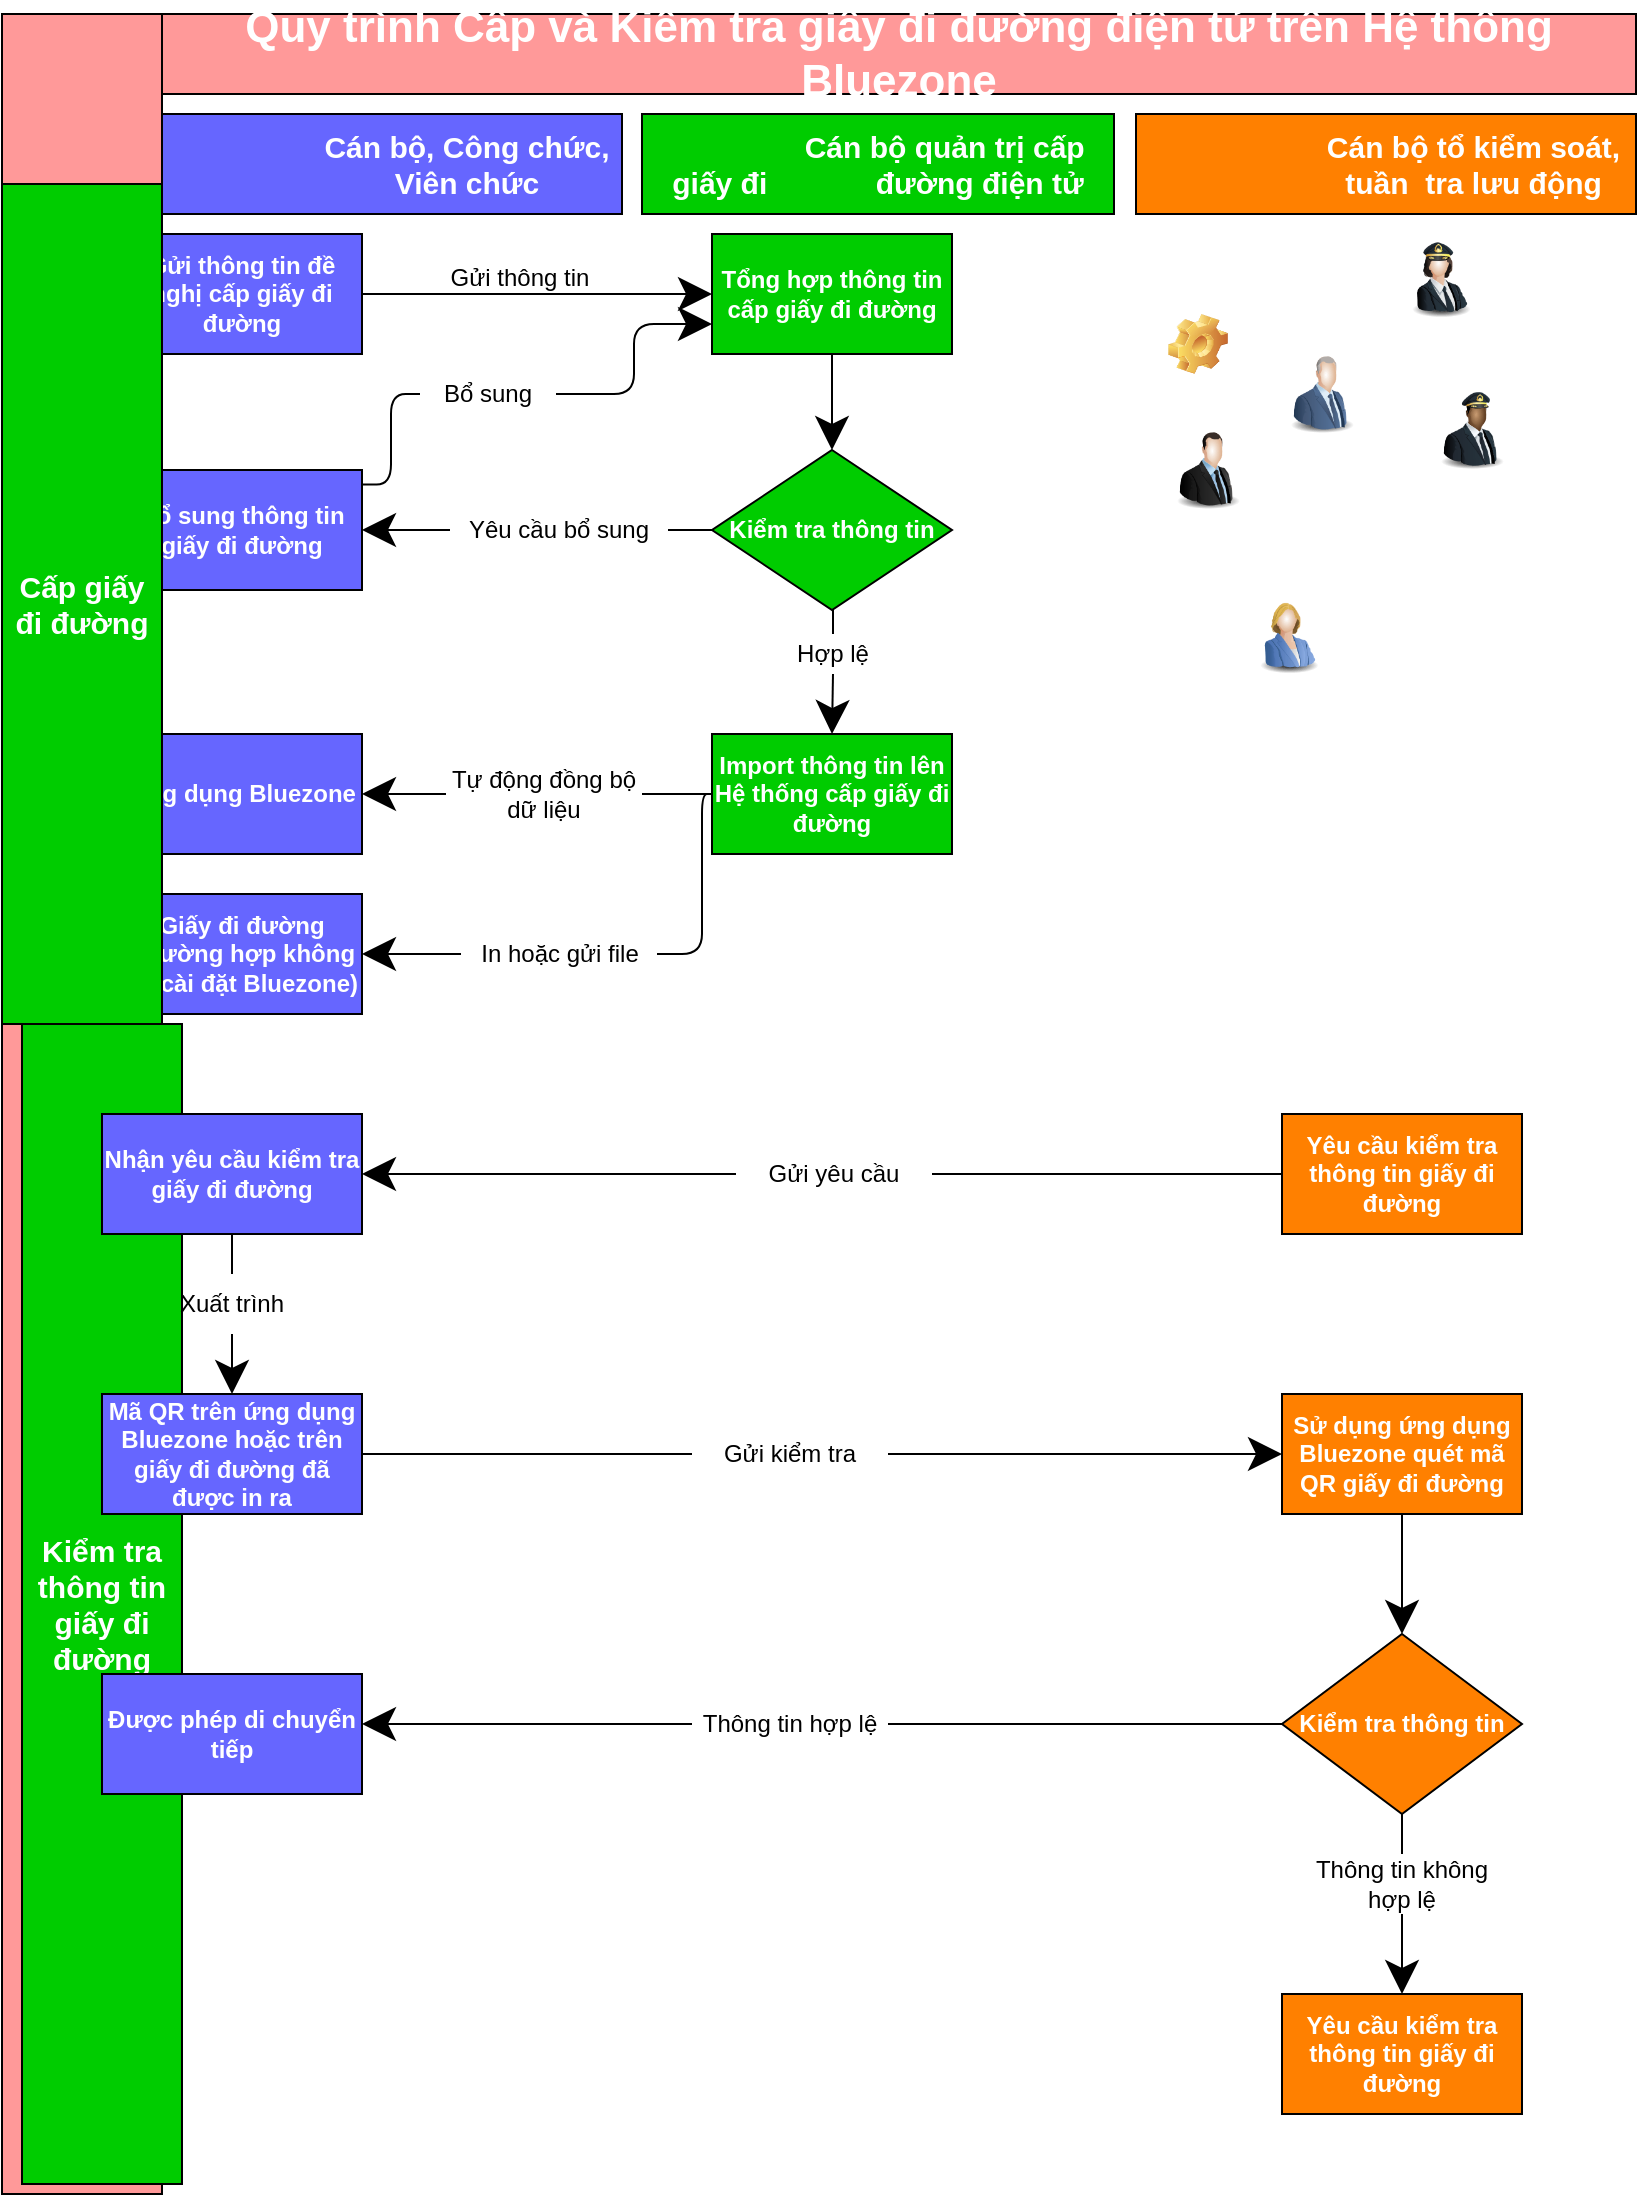 <mxfile version="15.3.5" type="github">
  <diagram id="aXsHD7Z4nfJTBLjKKZMQ" name="Page-1">
    <mxGraphModel dx="1038" dy="579" grid="1" gridSize="10" guides="1" tooltips="1" connect="1" arrows="1" fold="1" page="1" pageScale="1" pageWidth="827" pageHeight="1169" math="0" shadow="0">
      <root>
        <mxCell id="0" />
        <mxCell id="1" parent="0" />
        <mxCell id="8f64qvsZTYQRd2PqQDZX-1" value="&lt;b&gt;&lt;font style=&quot;font-size: 22px&quot; color=&quot;#ffffff&quot;&gt;Quy trình Cấp và Kiểm tra giấy đi đường điện tử trên Hệ thống Bluezone&lt;/font&gt;&lt;/b&gt;" style="rounded=0;whiteSpace=wrap;html=1;hachureGap=4;pointerEvents=0;fillColor=#FF9999;" parent="1" vertex="1">
          <mxGeometry x="90" y="10" width="737" height="40" as="geometry" />
        </mxCell>
        <mxCell id="8f64qvsZTYQRd2PqQDZX-15" value="&lt;font color=&quot;#ffffff&quot; size=&quot;1&quot;&gt;&lt;b style=&quot;font-size: 15px&quot;&gt;&amp;nbsp; &amp;nbsp; &amp;nbsp; &amp;nbsp; &amp;nbsp; &amp;nbsp; &amp;nbsp; &amp;nbsp; &amp;nbsp; &amp;nbsp;Cán bộ, Công chức,&amp;nbsp; &amp;nbsp; &amp;nbsp; &amp;nbsp; &amp;nbsp; &amp;nbsp; &amp;nbsp; &amp;nbsp; &amp;nbsp; &amp;nbsp; Viên chức&lt;/b&gt;&lt;/font&gt;" style="rounded=0;whiteSpace=wrap;html=1;hachureGap=4;pointerEvents=0;fillColor=#6666FF;" parent="1" vertex="1">
          <mxGeometry x="90" y="60" width="230" height="50" as="geometry" />
        </mxCell>
        <mxCell id="8f64qvsZTYQRd2PqQDZX-16" value="&lt;font color=&quot;#ffffff&quot; size=&quot;1&quot;&gt;&lt;b style=&quot;font-size: 15px&quot;&gt;&amp;nbsp; &amp;nbsp; &amp;nbsp; &amp;nbsp; &amp;nbsp; &amp;nbsp; &amp;nbsp; &amp;nbsp; Cán bộ quản trị cấp giấy đi&amp;nbsp; &amp;nbsp; &amp;nbsp; &amp;nbsp; &amp;nbsp; &amp;nbsp; &amp;nbsp;đường điện tử&lt;/b&gt;&lt;/font&gt;" style="rounded=0;whiteSpace=wrap;html=1;hachureGap=4;pointerEvents=0;fillColor=#00CC00;" parent="1" vertex="1">
          <mxGeometry x="330" y="60" width="236" height="50" as="geometry" />
        </mxCell>
        <mxCell id="8f64qvsZTYQRd2PqQDZX-17" value="&lt;font color=&quot;#ffffff&quot; size=&quot;1&quot;&gt;&lt;b style=&quot;font-size: 15px&quot;&gt;&amp;nbsp; &amp;nbsp; &amp;nbsp; &amp;nbsp; &amp;nbsp; &amp;nbsp; &amp;nbsp; &amp;nbsp; &amp;nbsp; &amp;nbsp; &amp;nbsp; Cán bộ tổ kiểm soát,&amp;nbsp; &amp;nbsp; &amp;nbsp; &amp;nbsp; &amp;nbsp; &amp;nbsp; &amp;nbsp; &amp;nbsp; &amp;nbsp; &amp;nbsp; &amp;nbsp; &amp;nbsp;tuần&amp;nbsp; tra lưu động&lt;/b&gt;&lt;/font&gt;" style="rounded=0;whiteSpace=wrap;html=1;hachureGap=4;pointerEvents=0;fillColor=#FF8000;" parent="1" vertex="1">
          <mxGeometry x="577" y="60" width="250" height="50" as="geometry" />
        </mxCell>
        <mxCell id="8f64qvsZTYQRd2PqQDZX-18" value="" style="image;html=1;image=img/lib/clip_art/people/Suit_Man_128x128.png;hachureGap=4;pointerEvents=0;fillColor=#00CC00;" parent="1" vertex="1">
          <mxGeometry x="593" y="218" width="40" height="40" as="geometry" />
        </mxCell>
        <mxCell id="8f64qvsZTYQRd2PqQDZX-20" value="" style="image;html=1;image=img/lib/clip_art/people/Suit_Woman_Blue_128x128.png;hachureGap=4;pointerEvents=0;fillColor=#00CC00;" parent="1" vertex="1">
          <mxGeometry x="633" y="300" width="40" height="40" as="geometry" />
        </mxCell>
        <mxCell id="8f64qvsZTYQRd2PqQDZX-21" value="" style="image;html=1;image=img/lib/clip_art/people/Suit_Man_Blue_128x128.png;hachureGap=4;pointerEvents=0;fillColor=#00CC00;" parent="1" vertex="1">
          <mxGeometry x="650" y="180" width="40" height="40" as="geometry" />
        </mxCell>
        <mxCell id="8f64qvsZTYQRd2PqQDZX-22" value="" style="shape=image;html=1;verticalLabelPosition=bottom;verticalAlign=top;imageAspect=0;image=img/clipart/Gear_128x128.png;hachureGap=4;pointerEvents=0;fillColor=#00CC00;" parent="1" vertex="1">
          <mxGeometry x="593" y="160" width="30" height="30" as="geometry" />
        </mxCell>
        <mxCell id="8f64qvsZTYQRd2PqQDZX-23" value="" style="image;html=1;image=img/lib/clip_art/people/Pilot_Man_Black_128x128.png;hachureGap=4;pointerEvents=0;fillColor=#00CC00;" parent="1" vertex="1">
          <mxGeometry x="720" y="198" width="50" height="40" as="geometry" />
        </mxCell>
        <mxCell id="8f64qvsZTYQRd2PqQDZX-24" value="" style="image;html=1;image=img/lib/clip_art/people/Pilot_Woman_128x128.png;hachureGap=4;pointerEvents=0;fillColor=#00CC00;" parent="1" vertex="1">
          <mxGeometry x="699" y="122" width="60" height="40" as="geometry" />
        </mxCell>
        <mxCell id="8f64qvsZTYQRd2PqQDZX-26" value="&lt;font color=&quot;#ffffff&quot;&gt;&lt;b&gt;Gửi thông tin đề nghị cấp giấy đi đường&lt;/b&gt;&lt;/font&gt;" style="rounded=0;whiteSpace=wrap;html=1;hachureGap=4;pointerEvents=0;fillColor=#6666FF;" parent="1" vertex="1">
          <mxGeometry x="70" y="120" width="120" height="60" as="geometry" />
        </mxCell>
        <mxCell id="8f64qvsZTYQRd2PqQDZX-27" value="&lt;font color=&quot;#ffffff&quot;&gt;&lt;b&gt;Tổng hợp thông tin cấp giấy đi đường&lt;/b&gt;&lt;/font&gt;" style="rounded=0;whiteSpace=wrap;html=1;hachureGap=4;pointerEvents=0;fillColor=#00CC00;" parent="1" vertex="1">
          <mxGeometry x="365" y="120" width="120" height="60" as="geometry" />
        </mxCell>
        <mxCell id="8f64qvsZTYQRd2PqQDZX-28" value="&lt;b&gt;&lt;font color=&quot;#ffffff&quot;&gt;Kiểm tra thông tin&lt;/font&gt;&lt;/b&gt;" style="rhombus;whiteSpace=wrap;html=1;hachureGap=4;pointerEvents=0;fillColor=#00CC00;" parent="1" vertex="1">
          <mxGeometry x="365" y="228" width="120" height="80" as="geometry" />
        </mxCell>
        <mxCell id="8f64qvsZTYQRd2PqQDZX-29" value="&lt;font color=&quot;#ffffff&quot;&gt;&lt;b&gt;Bổ sung thông tin giấy đi đường&lt;/b&gt;&lt;/font&gt;" style="rounded=0;whiteSpace=wrap;html=1;hachureGap=4;pointerEvents=0;fillColor=#6666FF;" parent="1" vertex="1">
          <mxGeometry x="70" y="238" width="120" height="60" as="geometry" />
        </mxCell>
        <mxCell id="8f64qvsZTYQRd2PqQDZX-33" value="" style="edgeStyle=elbowEdgeStyle;elbow=horizontal;endArrow=classic;html=1;startSize=14;endSize=14;targetPerimeterSpacing=8;entryX=0;entryY=0.75;entryDx=0;entryDy=0;startArrow=none;" parent="1" target="8f64qvsZTYQRd2PqQDZX-27" edge="1">
          <mxGeometry width="50" height="50" relative="1" as="geometry">
            <mxPoint x="287" y="200" as="sourcePoint" />
            <mxPoint x="350" y="170" as="targetPoint" />
          </mxGeometry>
        </mxCell>
        <mxCell id="8f64qvsZTYQRd2PqQDZX-34" value="" style="endArrow=classic;html=1;startSize=14;endSize=14;targetPerimeterSpacing=8;exitX=0;exitY=0.5;exitDx=0;exitDy=0;entryX=1;entryY=0.5;entryDx=0;entryDy=0;startArrow=none;" parent="1" source="8f64qvsZTYQRd2PqQDZX-40" target="8f64qvsZTYQRd2PqQDZX-29" edge="1">
          <mxGeometry width="50" height="50" relative="1" as="geometry">
            <mxPoint x="300" y="220" as="sourcePoint" />
            <mxPoint x="350" y="170" as="targetPoint" />
          </mxGeometry>
        </mxCell>
        <mxCell id="8f64qvsZTYQRd2PqQDZX-35" value="" style="endArrow=classic;html=1;startSize=14;endSize=14;sourcePerimeterSpacing=8;targetPerimeterSpacing=8;exitX=1;exitY=0.5;exitDx=0;exitDy=0;entryX=0;entryY=0.5;entryDx=0;entryDy=0;" parent="1" source="8f64qvsZTYQRd2PqQDZX-26" target="8f64qvsZTYQRd2PqQDZX-27" edge="1">
          <mxGeometry width="50" height="50" relative="1" as="geometry">
            <mxPoint x="300" y="220" as="sourcePoint" />
            <mxPoint x="350" y="170" as="targetPoint" />
          </mxGeometry>
        </mxCell>
        <mxCell id="8f64qvsZTYQRd2PqQDZX-37" value="Gửi thông tin" style="text;html=1;strokeColor=none;fillColor=none;align=center;verticalAlign=middle;whiteSpace=wrap;rounded=0;hachureGap=4;pointerEvents=0;" parent="1" vertex="1">
          <mxGeometry x="219" y="132" width="100" height="20" as="geometry" />
        </mxCell>
        <mxCell id="8f64qvsZTYQRd2PqQDZX-38" value="&lt;font color=&quot;#ffffff&quot;&gt;&lt;b&gt;Import thông tin lên Hệ thống cấp giấy đi đường&lt;/b&gt;&lt;/font&gt;" style="rounded=0;whiteSpace=wrap;html=1;hachureGap=4;pointerEvents=0;fillColor=#00CC00;" parent="1" vertex="1">
          <mxGeometry x="365" y="370" width="120" height="60" as="geometry" />
        </mxCell>
        <mxCell id="8f64qvsZTYQRd2PqQDZX-41" value="" style="endArrow=classic;html=1;startSize=14;endSize=14;sourcePerimeterSpacing=8;targetPerimeterSpacing=8;exitX=0.5;exitY=1;exitDx=0;exitDy=0;entryX=0.5;entryY=0;entryDx=0;entryDy=0;" parent="1" source="8f64qvsZTYQRd2PqQDZX-27" target="8f64qvsZTYQRd2PqQDZX-28" edge="1">
          <mxGeometry width="50" height="50" relative="1" as="geometry">
            <mxPoint x="300" y="300" as="sourcePoint" />
            <mxPoint x="350" y="250" as="targetPoint" />
          </mxGeometry>
        </mxCell>
        <mxCell id="8f64qvsZTYQRd2PqQDZX-40" value="Yêu cầu bổ sung" style="text;html=1;strokeColor=none;fillColor=none;align=center;verticalAlign=middle;whiteSpace=wrap;rounded=0;hachureGap=4;pointerEvents=0;" parent="1" vertex="1">
          <mxGeometry x="234" y="258" width="109" height="20" as="geometry" />
        </mxCell>
        <mxCell id="8f64qvsZTYQRd2PqQDZX-42" value="" style="endArrow=none;html=1;startSize=14;endSize=14;sourcePerimeterSpacing=8;exitX=0;exitY=0.5;exitDx=0;exitDy=0;entryX=1;entryY=0.5;entryDx=0;entryDy=0;" parent="1" source="8f64qvsZTYQRd2PqQDZX-28" target="8f64qvsZTYQRd2PqQDZX-40" edge="1">
          <mxGeometry width="50" height="50" relative="1" as="geometry">
            <mxPoint x="365" y="268" as="sourcePoint" />
            <mxPoint x="190" y="268" as="targetPoint" />
          </mxGeometry>
        </mxCell>
        <mxCell id="8f64qvsZTYQRd2PqQDZX-36" value="Bổ sung" style="text;html=1;strokeColor=none;fillColor=none;align=center;verticalAlign=middle;whiteSpace=wrap;rounded=0;hachureGap=4;pointerEvents=0;" parent="1" vertex="1">
          <mxGeometry x="219" y="190" width="68" height="20" as="geometry" />
        </mxCell>
        <mxCell id="8f64qvsZTYQRd2PqQDZX-43" value="" style="edgeStyle=elbowEdgeStyle;elbow=horizontal;endArrow=none;html=1;startSize=14;endSize=14;sourcePerimeterSpacing=8;exitX=1.001;exitY=0.12;exitDx=0;exitDy=0;exitPerimeter=0;" parent="1" source="8f64qvsZTYQRd2PqQDZX-29" target="8f64qvsZTYQRd2PqQDZX-36" edge="1">
          <mxGeometry width="50" height="50" relative="1" as="geometry">
            <mxPoint x="190.12" y="245.2" as="sourcePoint" />
            <mxPoint x="365" y="165" as="targetPoint" />
          </mxGeometry>
        </mxCell>
        <mxCell id="8f64qvsZTYQRd2PqQDZX-45" value="" style="endArrow=classic;html=1;startSize=14;endSize=14;targetPerimeterSpacing=8;exitX=0.5;exitY=1;exitDx=0;exitDy=0;startArrow=none;entryX=0.5;entryY=0;entryDx=0;entryDy=0;" parent="1" source="8f64qvsZTYQRd2PqQDZX-50" target="8f64qvsZTYQRd2PqQDZX-38" edge="1">
          <mxGeometry width="50" height="50" relative="1" as="geometry">
            <mxPoint x="425.5" y="308" as="sourcePoint" />
            <mxPoint x="425" y="370" as="targetPoint" />
          </mxGeometry>
        </mxCell>
        <mxCell id="8f64qvsZTYQRd2PqQDZX-50" value="Hợp lệ" style="text;html=1;strokeColor=none;fillColor=none;align=center;verticalAlign=middle;whiteSpace=wrap;rounded=0;hachureGap=4;pointerEvents=0;" parent="1" vertex="1">
          <mxGeometry x="398" y="320" width="55" height="20" as="geometry" />
        </mxCell>
        <mxCell id="8f64qvsZTYQRd2PqQDZX-54" value="" style="endArrow=none;html=1;startSize=14;endSize=14;sourcePerimeterSpacing=8;exitX=0.5;exitY=1;exitDx=0;exitDy=0;entryX=0.5;entryY=0;entryDx=0;entryDy=0;" parent="1" target="8f64qvsZTYQRd2PqQDZX-50" edge="1">
          <mxGeometry width="50" height="50" relative="1" as="geometry">
            <mxPoint x="425.5" y="308" as="sourcePoint" />
            <mxPoint x="425.5" y="356" as="targetPoint" />
          </mxGeometry>
        </mxCell>
        <mxCell id="8f64qvsZTYQRd2PqQDZX-55" value="&lt;font color=&quot;#ffffff&quot;&gt;&lt;b&gt;Ứng dụng Bluezone&lt;/b&gt;&lt;/font&gt;" style="rounded=0;whiteSpace=wrap;html=1;hachureGap=4;pointerEvents=0;fillColor=#6666FF;" parent="1" vertex="1">
          <mxGeometry x="70" y="370" width="120" height="60" as="geometry" />
        </mxCell>
        <mxCell id="8f64qvsZTYQRd2PqQDZX-65" value="" style="endArrow=classic;html=1;startSize=14;endSize=14;targetPerimeterSpacing=8;exitX=0;exitY=0.5;exitDx=0;exitDy=0;entryX=1;entryY=0.5;entryDx=0;entryDy=0;startArrow=none;" parent="1" source="8f64qvsZTYQRd2PqQDZX-47" target="8f64qvsZTYQRd2PqQDZX-55" edge="1">
          <mxGeometry width="50" height="50" relative="1" as="geometry">
            <mxPoint x="280" y="380" as="sourcePoint" />
            <mxPoint x="330" y="330" as="targetPoint" />
          </mxGeometry>
        </mxCell>
        <mxCell id="8f64qvsZTYQRd2PqQDZX-47" value="Tự động đồng bộ dữ liệu" style="text;html=1;strokeColor=none;fillColor=none;align=center;verticalAlign=middle;whiteSpace=wrap;rounded=0;hachureGap=4;pointerEvents=0;" parent="1" vertex="1">
          <mxGeometry x="232" y="390" width="98" height="20" as="geometry" />
        </mxCell>
        <mxCell id="8f64qvsZTYQRd2PqQDZX-66" value="" style="endArrow=none;html=1;startSize=14;endSize=14;sourcePerimeterSpacing=8;exitX=0;exitY=0.5;exitDx=0;exitDy=0;entryX=1;entryY=0.5;entryDx=0;entryDy=0;" parent="1" source="8f64qvsZTYQRd2PqQDZX-38" target="8f64qvsZTYQRd2PqQDZX-47" edge="1">
          <mxGeometry width="50" height="50" relative="1" as="geometry">
            <mxPoint x="365" y="400" as="sourcePoint" />
            <mxPoint x="190" y="400" as="targetPoint" />
          </mxGeometry>
        </mxCell>
        <mxCell id="8f64qvsZTYQRd2PqQDZX-67" value="&lt;font color=&quot;#ffffff&quot;&gt;&lt;b&gt;Giấy đi đường (Trường hợp không có cài đặt Bluezone)&lt;/b&gt;&lt;/font&gt;" style="rounded=0;whiteSpace=wrap;html=1;hachureGap=4;pointerEvents=0;fillColor=#6666FF;" parent="1" vertex="1">
          <mxGeometry x="70" y="450" width="120" height="60" as="geometry" />
        </mxCell>
        <mxCell id="8f64qvsZTYQRd2PqQDZX-69" value="" style="edgeStyle=elbowEdgeStyle;elbow=horizontal;endArrow=classic;html=1;startSize=14;endSize=14;targetPerimeterSpacing=8;exitX=0;exitY=0.5;exitDx=0;exitDy=0;entryX=1;entryY=0.5;entryDx=0;entryDy=0;entryPerimeter=0;startArrow=none;" parent="1" source="8f64qvsZTYQRd2PqQDZX-70" target="8f64qvsZTYQRd2PqQDZX-67" edge="1">
          <mxGeometry width="50" height="50" relative="1" as="geometry">
            <mxPoint x="293" y="540" as="sourcePoint" />
            <mxPoint x="343" y="490" as="targetPoint" />
            <Array as="points" />
          </mxGeometry>
        </mxCell>
        <mxCell id="8f64qvsZTYQRd2PqQDZX-70" value="In hoặc gửi file" style="text;html=1;strokeColor=none;fillColor=none;align=center;verticalAlign=middle;whiteSpace=wrap;rounded=0;hachureGap=4;pointerEvents=0;" parent="1" vertex="1">
          <mxGeometry x="239.5" y="470" width="98" height="20" as="geometry" />
        </mxCell>
        <mxCell id="8f64qvsZTYQRd2PqQDZX-71" value="" style="edgeStyle=elbowEdgeStyle;elbow=horizontal;endArrow=none;html=1;startSize=14;endSize=14;sourcePerimeterSpacing=8;exitX=0;exitY=0.5;exitDx=0;exitDy=0;entryX=1;entryY=0.5;entryDx=0;entryDy=0;entryPerimeter=0;" parent="1" source="8f64qvsZTYQRd2PqQDZX-38" target="8f64qvsZTYQRd2PqQDZX-70" edge="1">
          <mxGeometry width="50" height="50" relative="1" as="geometry">
            <mxPoint x="365" y="400" as="sourcePoint" />
            <mxPoint x="190" y="480" as="targetPoint" />
            <Array as="points">
              <mxPoint x="360" y="440" />
            </Array>
          </mxGeometry>
        </mxCell>
        <mxCell id="8f64qvsZTYQRd2PqQDZX-72" value="&lt;font color=&quot;#ffffff&quot;&gt;&lt;b&gt;Yêu cầu kiểm tra thông tin giấy đi đường&lt;/b&gt;&lt;/font&gt;" style="rounded=0;whiteSpace=wrap;html=1;hachureGap=4;pointerEvents=0;fillColor=#FF8000;" parent="1" vertex="1">
          <mxGeometry x="650" y="560" width="120" height="60" as="geometry" />
        </mxCell>
        <mxCell id="8f64qvsZTYQRd2PqQDZX-73" value="" style="rounded=0;whiteSpace=wrap;html=1;hachureGap=4;pointerEvents=0;fillColor=#FF9999;" parent="1" vertex="1">
          <mxGeometry x="10" y="10" width="80" height="1090" as="geometry" />
        </mxCell>
        <mxCell id="8f64qvsZTYQRd2PqQDZX-74" value="&lt;b&gt;&lt;font style=&quot;font-size: 15px&quot; color=&quot;#ffffff&quot;&gt;Cấp giấy đi đường&lt;/font&gt;&lt;/b&gt;" style="rounded=0;whiteSpace=wrap;html=1;hachureGap=4;pointerEvents=0;fillColor=#00CC00;" parent="1" vertex="1">
          <mxGeometry x="10" y="95" width="80" height="420" as="geometry" />
        </mxCell>
        <mxCell id="8f64qvsZTYQRd2PqQDZX-75" value="&lt;b&gt;&lt;font style=&quot;font-size: 15px&quot; color=&quot;#ffffff&quot;&gt;Kiểm tra thông tin giấy đi đường&lt;/font&gt;&lt;/b&gt;" style="rounded=0;whiteSpace=wrap;html=1;hachureGap=4;pointerEvents=0;fillColor=#00CC00;" parent="1" vertex="1">
          <mxGeometry x="20" y="515" width="80" height="580" as="geometry" />
        </mxCell>
        <mxCell id="8f64qvsZTYQRd2PqQDZX-76" value="&lt;font color=&quot;#ffffff&quot;&gt;&lt;b&gt;Nhận yêu cầu kiểm tra giấy đi đường&lt;/b&gt;&lt;/font&gt;" style="rounded=0;whiteSpace=wrap;html=1;hachureGap=4;pointerEvents=0;fillColor=#6666FF;" parent="1" vertex="1">
          <mxGeometry x="60" y="560" width="130" height="60" as="geometry" />
        </mxCell>
        <mxCell id="8f64qvsZTYQRd2PqQDZX-77" value="" style="endArrow=classic;html=1;startSize=14;endSize=14;targetPerimeterSpacing=8;entryX=1;entryY=0.5;entryDx=0;entryDy=0;startArrow=none;exitX=0;exitY=0.5;exitDx=0;exitDy=0;" parent="1" source="8f64qvsZTYQRd2PqQDZX-85" target="8f64qvsZTYQRd2PqQDZX-76" edge="1">
          <mxGeometry width="50" height="50" relative="1" as="geometry">
            <mxPoint x="480" y="590" as="sourcePoint" />
            <mxPoint x="503" y="590" as="targetPoint" />
          </mxGeometry>
        </mxCell>
        <mxCell id="8f64qvsZTYQRd2PqQDZX-80" value="&lt;font color=&quot;#ffffff&quot;&gt;&lt;b&gt;Mã QR trên ứng dụng Bluezone hoặc trên giấy đi đường đã được in ra&lt;/b&gt;&lt;/font&gt;" style="rounded=0;whiteSpace=wrap;html=1;hachureGap=4;pointerEvents=0;fillColor=#6666FF;" parent="1" vertex="1">
          <mxGeometry x="60" y="700" width="130" height="60" as="geometry" />
        </mxCell>
        <mxCell id="8f64qvsZTYQRd2PqQDZX-81" value="&lt;b&gt;&lt;font color=&quot;#ffffff&quot;&gt;Kiểm tra thông tin&lt;/font&gt;&lt;/b&gt;" style="rhombus;whiteSpace=wrap;html=1;hachureGap=4;pointerEvents=0;fillColor=#FF8000;" parent="1" vertex="1">
          <mxGeometry x="650" y="820" width="120" height="90" as="geometry" />
        </mxCell>
        <mxCell id="8f64qvsZTYQRd2PqQDZX-82" value="" style="endArrow=classic;html=1;startSize=14;endSize=14;targetPerimeterSpacing=8;exitX=0.5;exitY=1;exitDx=0;exitDy=0;entryX=0.5;entryY=0;entryDx=0;entryDy=0;startArrow=none;" parent="1" source="8f64qvsZTYQRd2PqQDZX-90" target="8f64qvsZTYQRd2PqQDZX-80" edge="1">
          <mxGeometry width="50" height="50" relative="1" as="geometry">
            <mxPoint x="300" y="710" as="sourcePoint" />
            <mxPoint x="350" y="660" as="targetPoint" />
          </mxGeometry>
        </mxCell>
        <mxCell id="8f64qvsZTYQRd2PqQDZX-83" value="&lt;font color=&quot;#ffffff&quot;&gt;&lt;b&gt;Sử dụng ứng dụng Bluezone quét mã QR giấy đi đường&lt;/b&gt;&lt;/font&gt;" style="rounded=0;whiteSpace=wrap;html=1;hachureGap=4;pointerEvents=0;fillColor=#FF8000;" parent="1" vertex="1">
          <mxGeometry x="650" y="700" width="120" height="60" as="geometry" />
        </mxCell>
        <mxCell id="8f64qvsZTYQRd2PqQDZX-84" value="" style="endArrow=classic;html=1;startSize=14;endSize=14;targetPerimeterSpacing=8;entryX=0;entryY=0.5;entryDx=0;entryDy=0;startArrow=none;exitX=1;exitY=0.5;exitDx=0;exitDy=0;" parent="1" source="8f64qvsZTYQRd2PqQDZX-87" target="8f64qvsZTYQRd2PqQDZX-83" edge="1">
          <mxGeometry width="50" height="50" relative="1" as="geometry">
            <mxPoint x="643" y="820" as="sourcePoint" />
            <mxPoint x="183" y="820" as="targetPoint" />
          </mxGeometry>
        </mxCell>
        <mxCell id="8f64qvsZTYQRd2PqQDZX-85" value="Gửi yêu cầu" style="text;html=1;strokeColor=none;fillColor=none;align=center;verticalAlign=middle;whiteSpace=wrap;rounded=0;hachureGap=4;pointerEvents=0;" parent="1" vertex="1">
          <mxGeometry x="377" y="570" width="98" height="40" as="geometry" />
        </mxCell>
        <mxCell id="8f64qvsZTYQRd2PqQDZX-86" value="" style="endArrow=none;html=1;startSize=14;endSize=14;entryX=1;entryY=0.5;entryDx=0;entryDy=0;startArrow=none;exitX=0;exitY=0.5;exitDx=0;exitDy=0;" parent="1" source="8f64qvsZTYQRd2PqQDZX-72" target="8f64qvsZTYQRd2PqQDZX-85" edge="1">
          <mxGeometry width="50" height="50" relative="1" as="geometry">
            <mxPoint x="650" y="590" as="sourcePoint" />
            <mxPoint x="190" y="590" as="targetPoint" />
          </mxGeometry>
        </mxCell>
        <mxCell id="8f64qvsZTYQRd2PqQDZX-87" value="Gửi kiểm tra" style="text;html=1;strokeColor=none;fillColor=none;align=center;verticalAlign=middle;whiteSpace=wrap;rounded=0;hachureGap=4;pointerEvents=0;" parent="1" vertex="1">
          <mxGeometry x="355" y="715" width="98" height="30" as="geometry" />
        </mxCell>
        <mxCell id="8f64qvsZTYQRd2PqQDZX-89" value="" style="endArrow=none;html=1;startSize=14;endSize=14;entryX=0;entryY=0.5;entryDx=0;entryDy=0;startArrow=none;exitX=1;exitY=0.5;exitDx=0;exitDy=0;" parent="1" source="8f64qvsZTYQRd2PqQDZX-80" target="8f64qvsZTYQRd2PqQDZX-87" edge="1">
          <mxGeometry width="50" height="50" relative="1" as="geometry">
            <mxPoint x="190" y="730" as="sourcePoint" />
            <mxPoint x="650" y="730" as="targetPoint" />
          </mxGeometry>
        </mxCell>
        <mxCell id="8f64qvsZTYQRd2PqQDZX-90" value="Xuất trình" style="text;html=1;strokeColor=none;fillColor=none;align=center;verticalAlign=middle;whiteSpace=wrap;rounded=0;hachureGap=4;pointerEvents=0;" parent="1" vertex="1">
          <mxGeometry x="76" y="640" width="98" height="30" as="geometry" />
        </mxCell>
        <mxCell id="8f64qvsZTYQRd2PqQDZX-91" value="" style="endArrow=none;html=1;startSize=14;endSize=14;sourcePerimeterSpacing=8;exitX=0.5;exitY=1;exitDx=0;exitDy=0;entryX=0.5;entryY=0;entryDx=0;entryDy=0;" parent="1" source="8f64qvsZTYQRd2PqQDZX-76" target="8f64qvsZTYQRd2PqQDZX-90" edge="1">
          <mxGeometry width="50" height="50" relative="1" as="geometry">
            <mxPoint x="130" y="620" as="sourcePoint" />
            <mxPoint x="130" y="700" as="targetPoint" />
          </mxGeometry>
        </mxCell>
        <mxCell id="33yD9v1-QD8rOYYIZOmJ-1" value="" style="endArrow=classic;html=1;startSize=14;endSize=14;sourcePerimeterSpacing=8;targetPerimeterSpacing=8;exitX=0.5;exitY=1;exitDx=0;exitDy=0;entryX=0.5;entryY=0;entryDx=0;entryDy=0;" edge="1" parent="1" source="8f64qvsZTYQRd2PqQDZX-83" target="8f64qvsZTYQRd2PqQDZX-81">
          <mxGeometry width="50" height="50" relative="1" as="geometry">
            <mxPoint x="300" y="900" as="sourcePoint" />
            <mxPoint x="350" y="850" as="targetPoint" />
          </mxGeometry>
        </mxCell>
        <mxCell id="33yD9v1-QD8rOYYIZOmJ-2" value="&lt;font color=&quot;#ffffff&quot;&gt;&lt;b&gt;Được phép di chuyển tiếp&lt;/b&gt;&lt;/font&gt;" style="rounded=0;whiteSpace=wrap;html=1;hachureGap=4;pointerEvents=0;fillColor=#6666FF;" vertex="1" parent="1">
          <mxGeometry x="60" y="840" width="130" height="60" as="geometry" />
        </mxCell>
        <mxCell id="33yD9v1-QD8rOYYIZOmJ-4" value="" style="endArrow=classic;html=1;startSize=14;endSize=14;targetPerimeterSpacing=8;exitX=0;exitY=0.5;exitDx=0;exitDy=0;startArrow=none;" edge="1" parent="1" source="33yD9v1-QD8rOYYIZOmJ-5">
          <mxGeometry width="50" height="50" relative="1" as="geometry">
            <mxPoint x="300" y="910" as="sourcePoint" />
            <mxPoint x="190" y="865" as="targetPoint" />
          </mxGeometry>
        </mxCell>
        <mxCell id="33yD9v1-QD8rOYYIZOmJ-5" value="Thông tin hợp lệ" style="text;html=1;strokeColor=none;fillColor=none;align=center;verticalAlign=middle;whiteSpace=wrap;rounded=0;hachureGap=4;pointerEvents=0;" vertex="1" parent="1">
          <mxGeometry x="355" y="850" width="98" height="30" as="geometry" />
        </mxCell>
        <mxCell id="33yD9v1-QD8rOYYIZOmJ-7" value="" style="endArrow=none;html=1;startSize=14;endSize=14;sourcePerimeterSpacing=8;exitX=0;exitY=0.5;exitDx=0;exitDy=0;" edge="1" parent="1" source="8f64qvsZTYQRd2PqQDZX-81" target="33yD9v1-QD8rOYYIZOmJ-5">
          <mxGeometry width="50" height="50" relative="1" as="geometry">
            <mxPoint x="650" y="865" as="sourcePoint" />
            <mxPoint x="190" y="865" as="targetPoint" />
          </mxGeometry>
        </mxCell>
        <mxCell id="33yD9v1-QD8rOYYIZOmJ-8" value="&lt;font color=&quot;#ffffff&quot;&gt;&lt;b&gt;Yêu cầu kiểm tra thông tin giấy đi đường&lt;/b&gt;&lt;/font&gt;" style="rounded=0;whiteSpace=wrap;html=1;hachureGap=4;pointerEvents=0;fillColor=#FF8000;" vertex="1" parent="1">
          <mxGeometry x="650" y="1000" width="120" height="60" as="geometry" />
        </mxCell>
        <mxCell id="33yD9v1-QD8rOYYIZOmJ-9" value="" style="endArrow=classic;html=1;startSize=14;endSize=14;targetPerimeterSpacing=8;exitX=0.5;exitY=1;exitDx=0;exitDy=0;entryX=0.5;entryY=0;entryDx=0;entryDy=0;startArrow=none;" edge="1" parent="1" source="33yD9v1-QD8rOYYIZOmJ-10" target="33yD9v1-QD8rOYYIZOmJ-8">
          <mxGeometry width="50" height="50" relative="1" as="geometry">
            <mxPoint x="590" y="1000" as="sourcePoint" />
            <mxPoint x="640" y="950" as="targetPoint" />
          </mxGeometry>
        </mxCell>
        <mxCell id="33yD9v1-QD8rOYYIZOmJ-10" value="Thông tin không hợp lệ" style="text;html=1;strokeColor=none;fillColor=none;align=center;verticalAlign=middle;whiteSpace=wrap;rounded=0;hachureGap=4;pointerEvents=0;" vertex="1" parent="1">
          <mxGeometry x="661" y="930" width="98" height="30" as="geometry" />
        </mxCell>
        <mxCell id="33yD9v1-QD8rOYYIZOmJ-11" value="" style="endArrow=none;html=1;startSize=14;endSize=14;sourcePerimeterSpacing=8;exitX=0.5;exitY=1;exitDx=0;exitDy=0;entryX=0.5;entryY=0;entryDx=0;entryDy=0;" edge="1" parent="1" source="8f64qvsZTYQRd2PqQDZX-81" target="33yD9v1-QD8rOYYIZOmJ-10">
          <mxGeometry width="50" height="50" relative="1" as="geometry">
            <mxPoint x="710" y="910" as="sourcePoint" />
            <mxPoint x="710" y="1000" as="targetPoint" />
          </mxGeometry>
        </mxCell>
      </root>
    </mxGraphModel>
  </diagram>
</mxfile>
